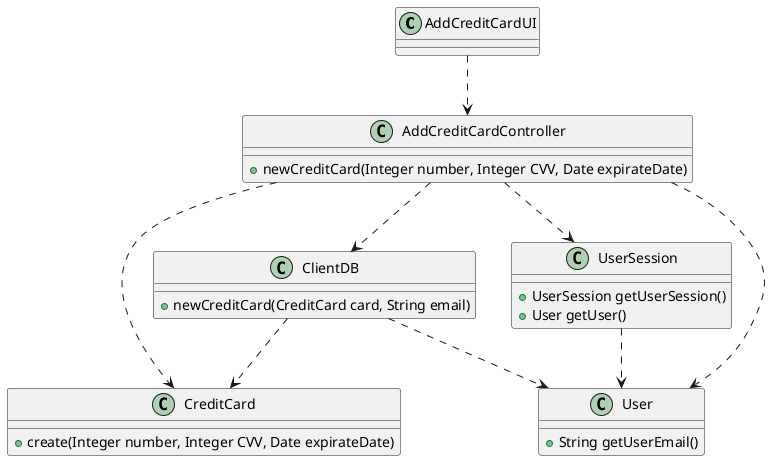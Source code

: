 @startuml

class AddCreditCardUI {

}

class AddCreditCardController {
  +newCreditCard(Integer number, Integer CVV, Date expirateDate)

}

class ClientDB {
    +newCreditCard(CreditCard card, String email)
}

class UserSession {
    +UserSession getUserSession()
    +User getUser()
}

class CreditCard {
    +create(Integer number, Integer CVV, Date expirateDate)
}


class User {
    +String getUserEmail()

}


AddCreditCardUI ..> AddCreditCardController

AddCreditCardController ..> UserSession
AddCreditCardController ..> ClientDB
AddCreditCardController ..> CreditCard
AddCreditCardController ..> User

UserSession ..> User

ClientDB ..> CreditCard
ClientDB ..> User




@enduml
